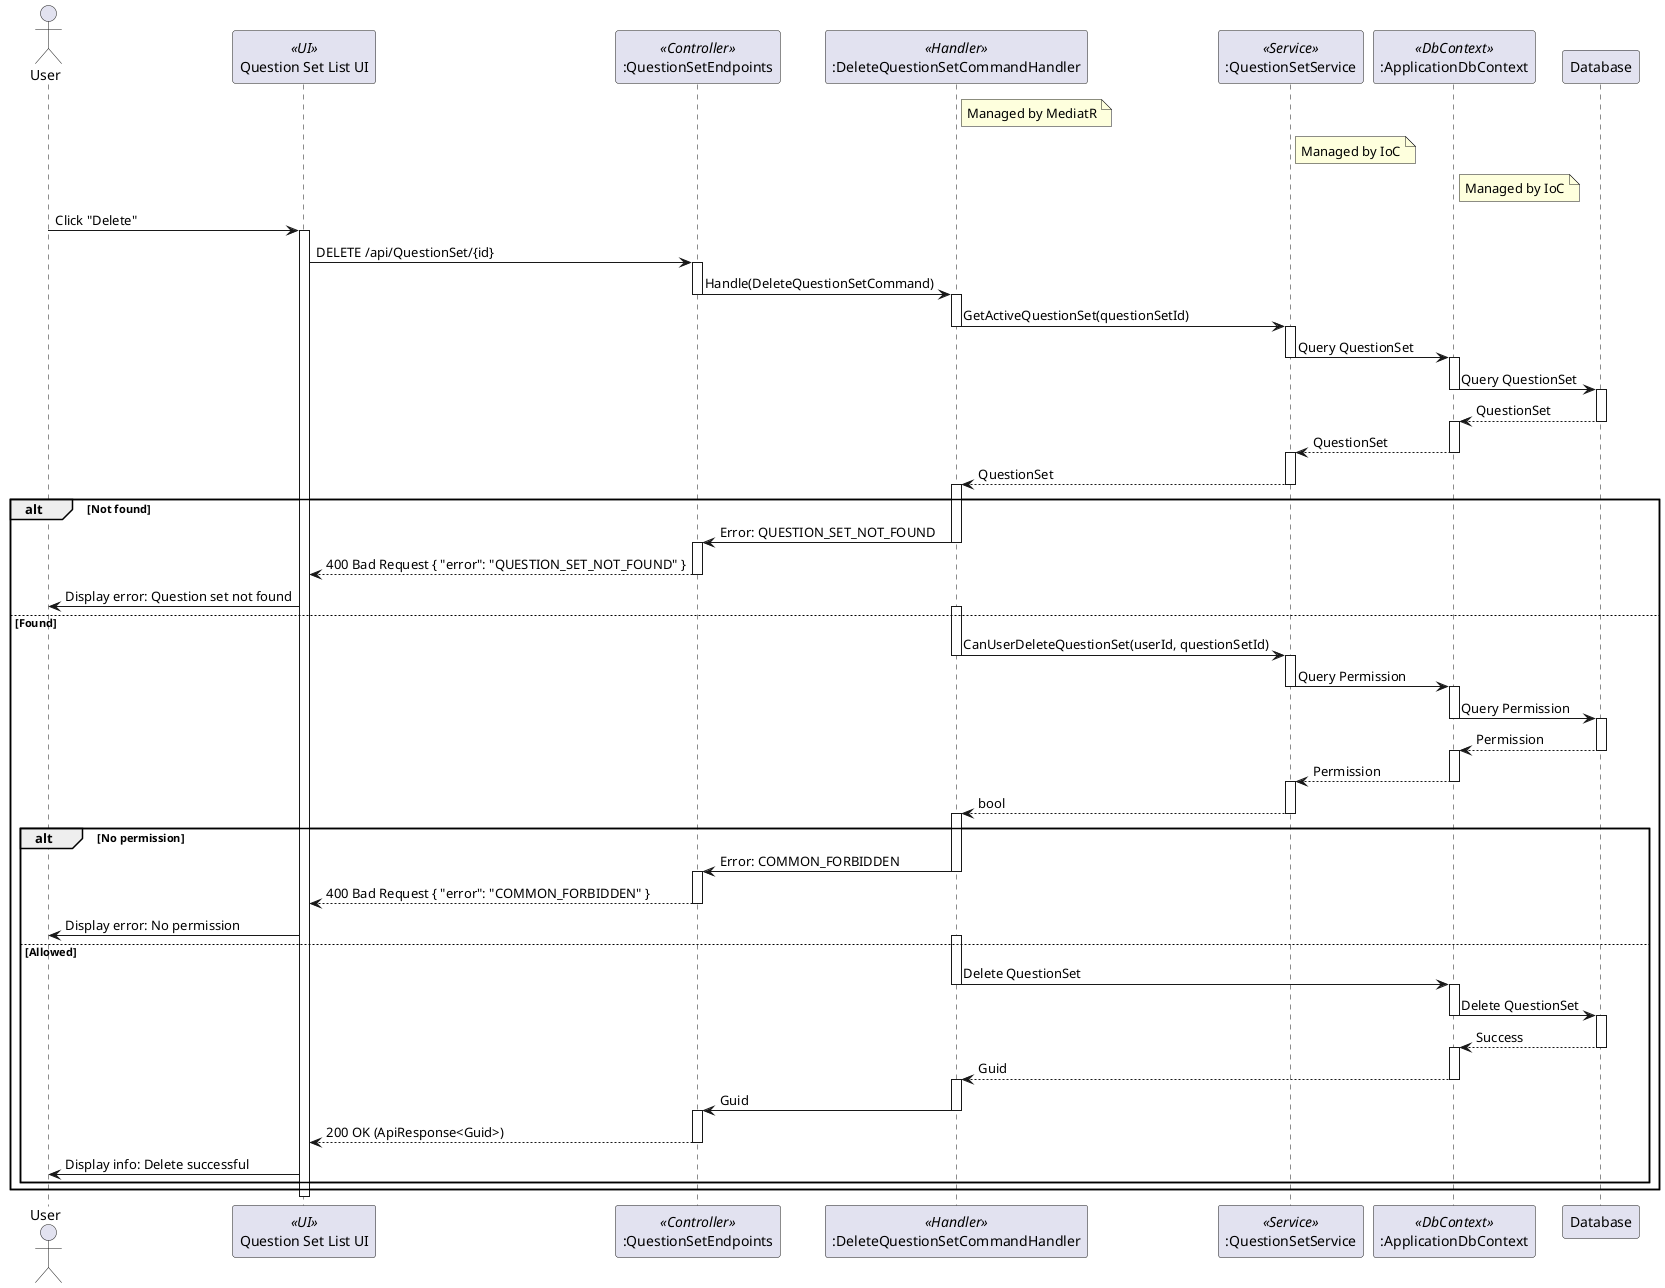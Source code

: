 @startuml
actor User
participant "Question Set List UI" as UI <<UI>>
participant ":QuestionSetEndpoints" as QuestionSetEndpoints <<Controller>>
participant ":DeleteQuestionSetCommandHandler" as DeleteQuestionSetCommandHandler <<Handler>>
participant ":QuestionSetService" as QuestionSetService <<Service>>
participant ":ApplicationDbContext" as ApplicationDbContext <<DbContext>>
participant Database

note right of DeleteQuestionSetCommandHandler
  Managed by MediatR
end note

note right of QuestionSetService
  Managed by IoC
end note

note right of ApplicationDbContext
  Managed by IoC
end note

User -> UI : Click "Delete"
activate UI
UI -> QuestionSetEndpoints : DELETE /api/QuestionSet/{id}
activate QuestionSetEndpoints
QuestionSetEndpoints -> DeleteQuestionSetCommandHandler : Handle(DeleteQuestionSetCommand)
deactivate QuestionSetEndpoints
activate DeleteQuestionSetCommandHandler
DeleteQuestionSetCommandHandler -> QuestionSetService : GetActiveQuestionSet(questionSetId)
deactivate DeleteQuestionSetCommandHandler
activate QuestionSetService
QuestionSetService -> ApplicationDbContext : Query QuestionSet
deactivate QuestionSetService
activate ApplicationDbContext
ApplicationDbContext -> Database : Query QuestionSet
deactivate ApplicationDbContext
activate Database
Database --> ApplicationDbContext : QuestionSet
deactivate Database
activate ApplicationDbContext
ApplicationDbContext --> QuestionSetService : QuestionSet
deactivate ApplicationDbContext
activate QuestionSetService
QuestionSetService --> DeleteQuestionSetCommandHandler : QuestionSet
deactivate QuestionSetService
activate DeleteQuestionSetCommandHandler
alt Not found
    DeleteQuestionSetCommandHandler -> QuestionSetEndpoints : Error: QUESTION_SET_NOT_FOUND
    deactivate DeleteQuestionSetCommandHandler
    activate QuestionSetEndpoints
    QuestionSetEndpoints --> UI : 400 Bad Request { "error": "QUESTION_SET_NOT_FOUND" }
    deactivate QuestionSetEndpoints
    UI -> User : Display error: Question set not found
else Found
    activate DeleteQuestionSetCommandHandler
    DeleteQuestionSetCommandHandler -> QuestionSetService : CanUserDeleteQuestionSet(userId, questionSetId)
    deactivate DeleteQuestionSetCommandHandler
    activate QuestionSetService
    QuestionSetService -> ApplicationDbContext : Query Permission
    deactivate QuestionSetService
    activate ApplicationDbContext
    ApplicationDbContext -> Database : Query Permission
    deactivate ApplicationDbContext
    activate Database
    Database --> ApplicationDbContext : Permission
    deactivate Database
    activate ApplicationDbContext
    ApplicationDbContext --> QuestionSetService : Permission
    deactivate ApplicationDbContext
    activate QuestionSetService
    QuestionSetService --> DeleteQuestionSetCommandHandler : bool
    deactivate QuestionSetService
    activate DeleteQuestionSetCommandHandler
    alt No permission
        DeleteQuestionSetCommandHandler -> QuestionSetEndpoints : Error: COMMON_FORBIDDEN
        deactivate DeleteQuestionSetCommandHandler
        activate QuestionSetEndpoints
        QuestionSetEndpoints --> UI : 400 Bad Request { "error": "COMMON_FORBIDDEN" }
        deactivate QuestionSetEndpoints
        UI -> User : Display error: No permission
    else Allowed
        activate DeleteQuestionSetCommandHandler
        DeleteQuestionSetCommandHandler -> ApplicationDbContext : Delete QuestionSet
        deactivate DeleteQuestionSetCommandHandler
        activate ApplicationDbContext
        ApplicationDbContext -> Database : Delete QuestionSet
        deactivate ApplicationDbContext
        activate Database
        Database --> ApplicationDbContext : Success
        deactivate Database
        activate ApplicationDbContext
        ApplicationDbContext --> DeleteQuestionSetCommandHandler : Guid
        deactivate ApplicationDbContext
        activate DeleteQuestionSetCommandHandler
        DeleteQuestionSetCommandHandler -> QuestionSetEndpoints : Guid
        deactivate DeleteQuestionSetCommandHandler
        activate QuestionSetEndpoints
        QuestionSetEndpoints --> UI : 200 OK (ApiResponse<Guid>)
        deactivate QuestionSetEndpoints
        UI -> User : Display info: Delete successful
    end
end
deactivate UI

@enduml
